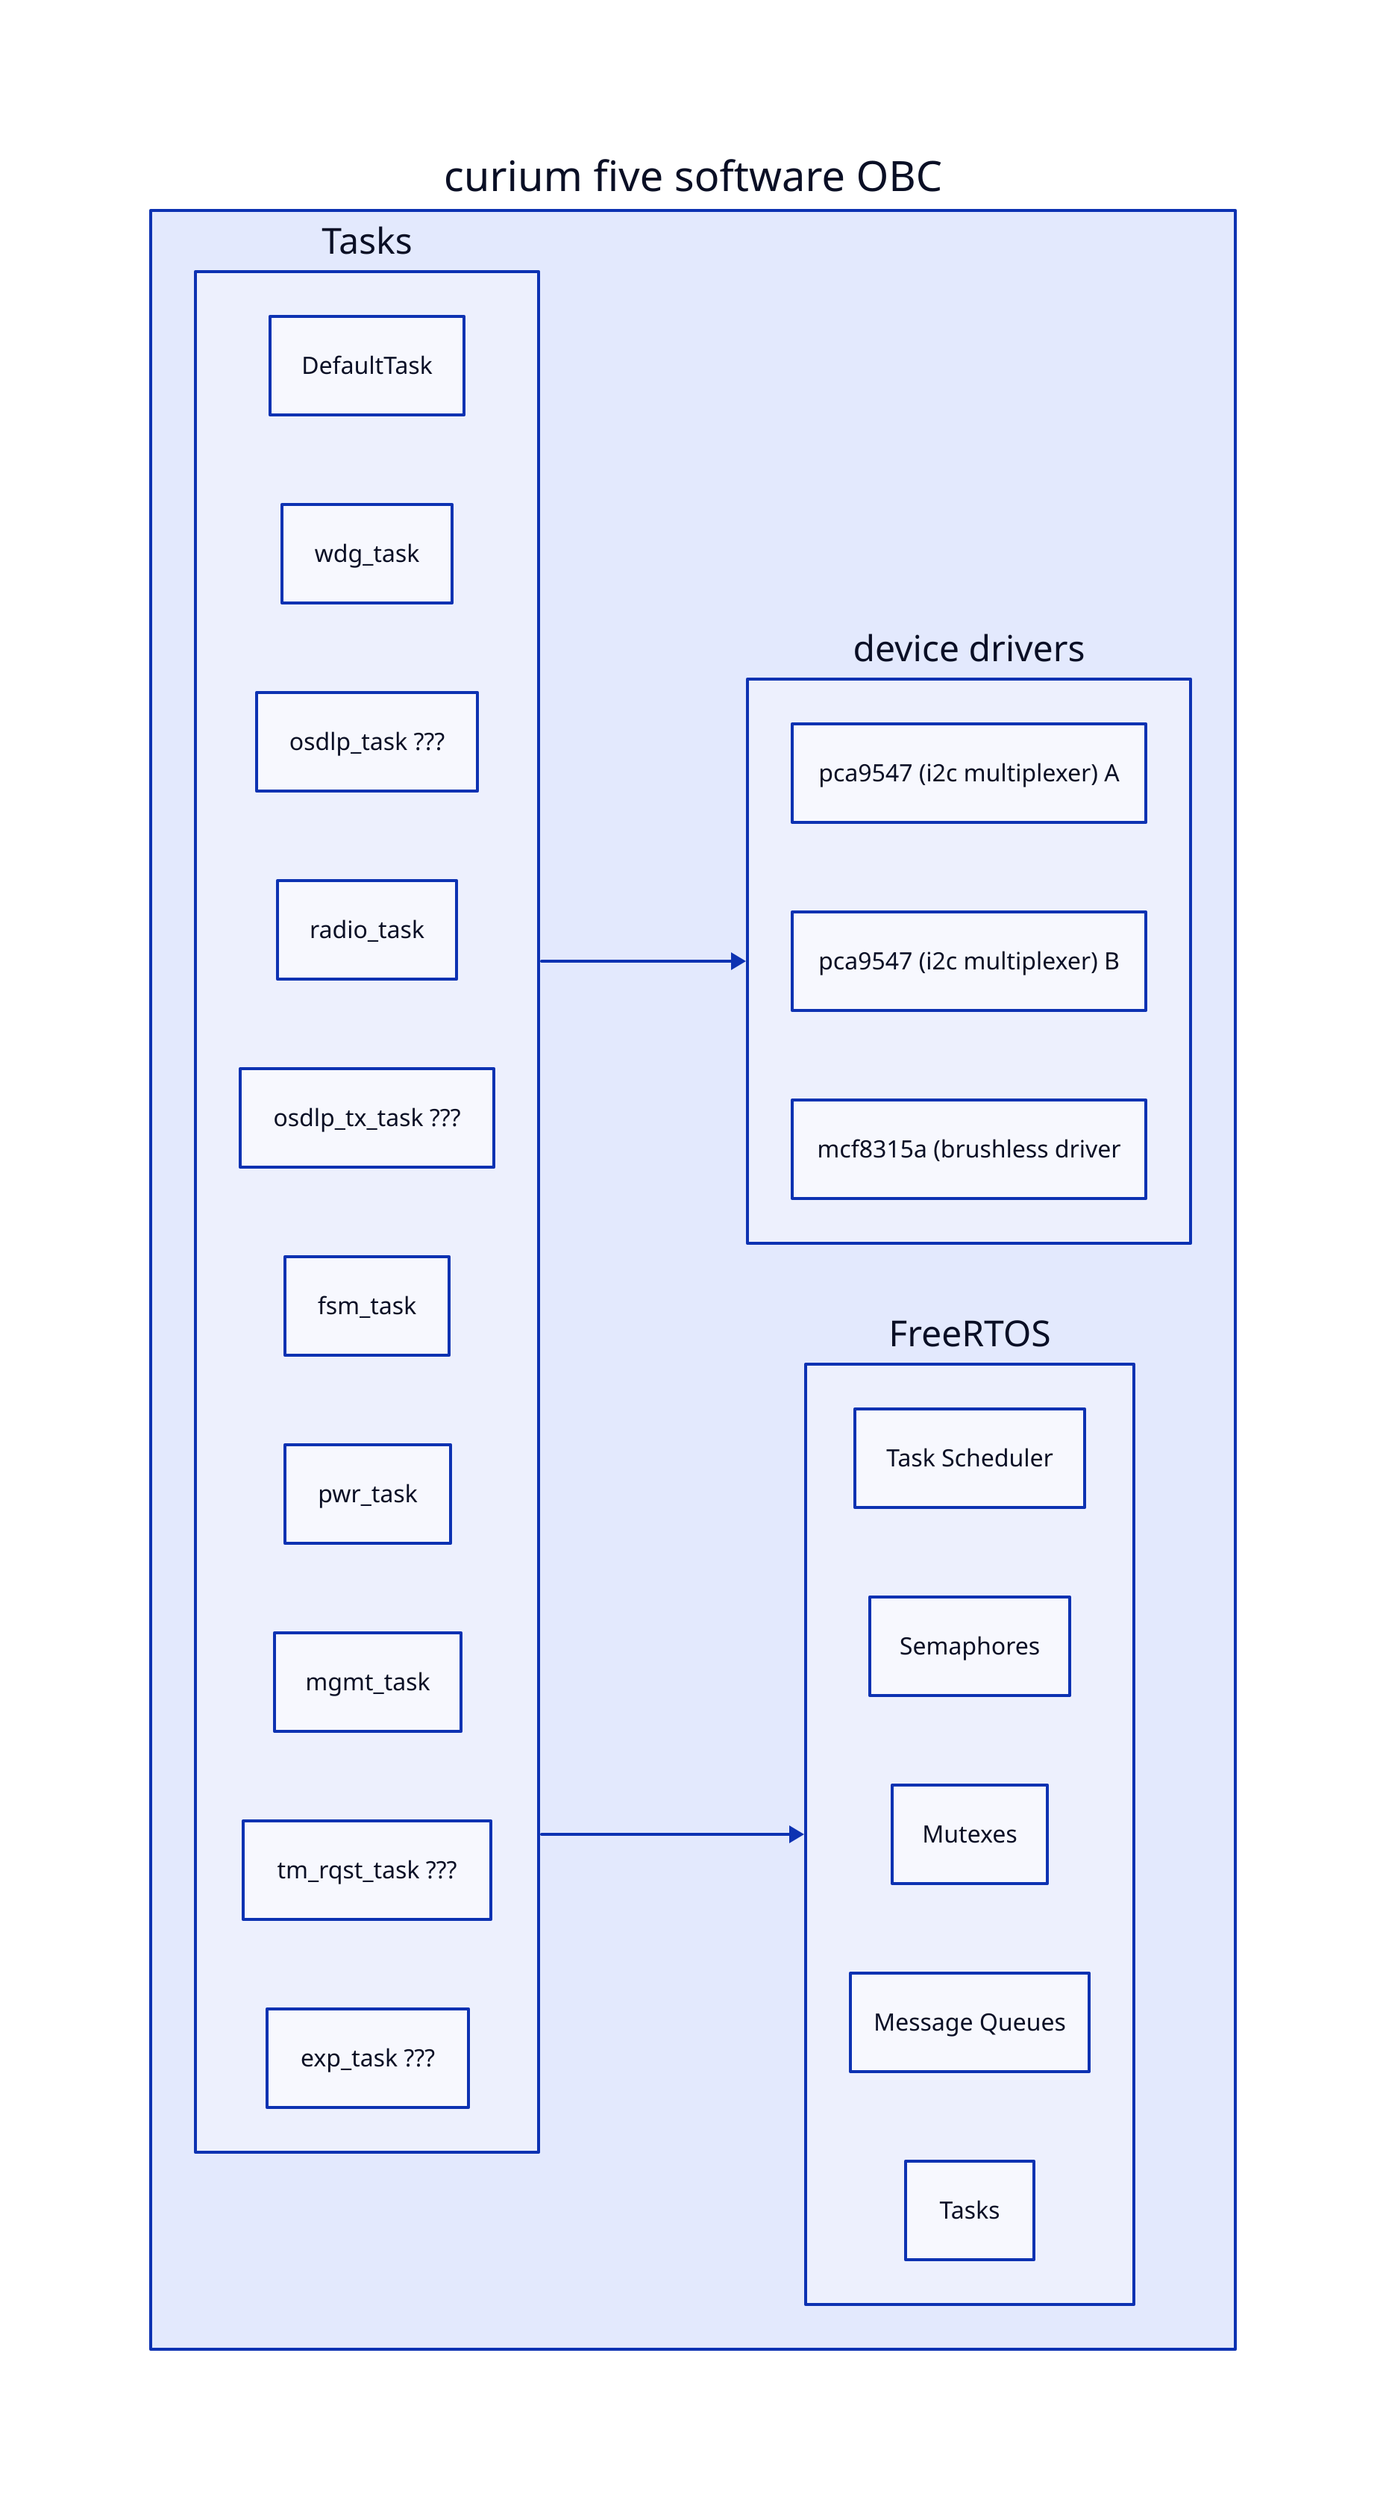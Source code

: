 direction: right
"curium five software OBC": {
  "device drivers": {
    "pca9547 (i2c multiplexer) A"
    "pca9547 (i2c multiplexer) B"
    "mcf8315a (brushless driver"
  }
  "Tasks": {
    "DefaultTask"
    "wdg_task"
    "osdlp_task ???"
    "radio_task"
    "osdlp_tx_task ???"
    "fsm_task"
    "pwr_task"
    "mgmt_task"
    "tm_rqst_task ???"
    "exp_task ???"
  }
  "FreeRTOS": {
    "Task Scheduler"
    "Semaphores"
    "Mutexes"
    "Message Queues"
    "Tasks"
  }
  "Tasks" -> "FreeRTOS"
  "Tasks" -> "device drivers"
}

